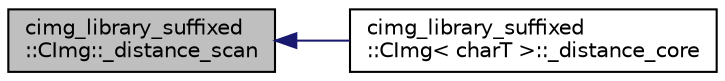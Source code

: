digraph "cimg_library_suffixed::CImg::_distance_scan"
{
  edge [fontname="Helvetica",fontsize="10",labelfontname="Helvetica",labelfontsize="10"];
  node [fontname="Helvetica",fontsize="10",shape=record];
  rankdir="LR";
  Node1 [label="cimg_library_suffixed\l::CImg::_distance_scan",height=0.2,width=0.4,color="black", fillcolor="grey75", style="filled" fontcolor="black"];
  Node1 -> Node2 [dir="back",color="midnightblue",fontsize="10",style="solid",fontname="Helvetica"];
  Node2 [label="cimg_library_suffixed\l::CImg\< charT \>::_distance_core",height=0.2,width=0.4,color="black", fillcolor="white", style="filled",URL="$structcimg__library__suffixed_1_1_c_img.html#a01f960ab5832e406aee8ff1c7d76d46f"];
}
